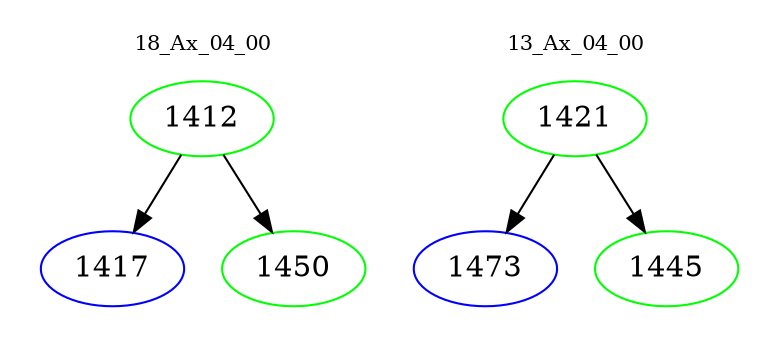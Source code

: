 digraph{
subgraph cluster_0 {
color = white
label = "18_Ax_04_00";
fontsize=10;
T0_1412 [label="1412", color="green"]
T0_1412 -> T0_1417 [color="black"]
T0_1417 [label="1417", color="blue"]
T0_1412 -> T0_1450 [color="black"]
T0_1450 [label="1450", color="green"]
}
subgraph cluster_1 {
color = white
label = "13_Ax_04_00";
fontsize=10;
T1_1421 [label="1421", color="green"]
T1_1421 -> T1_1473 [color="black"]
T1_1473 [label="1473", color="blue"]
T1_1421 -> T1_1445 [color="black"]
T1_1445 [label="1445", color="green"]
}
}
